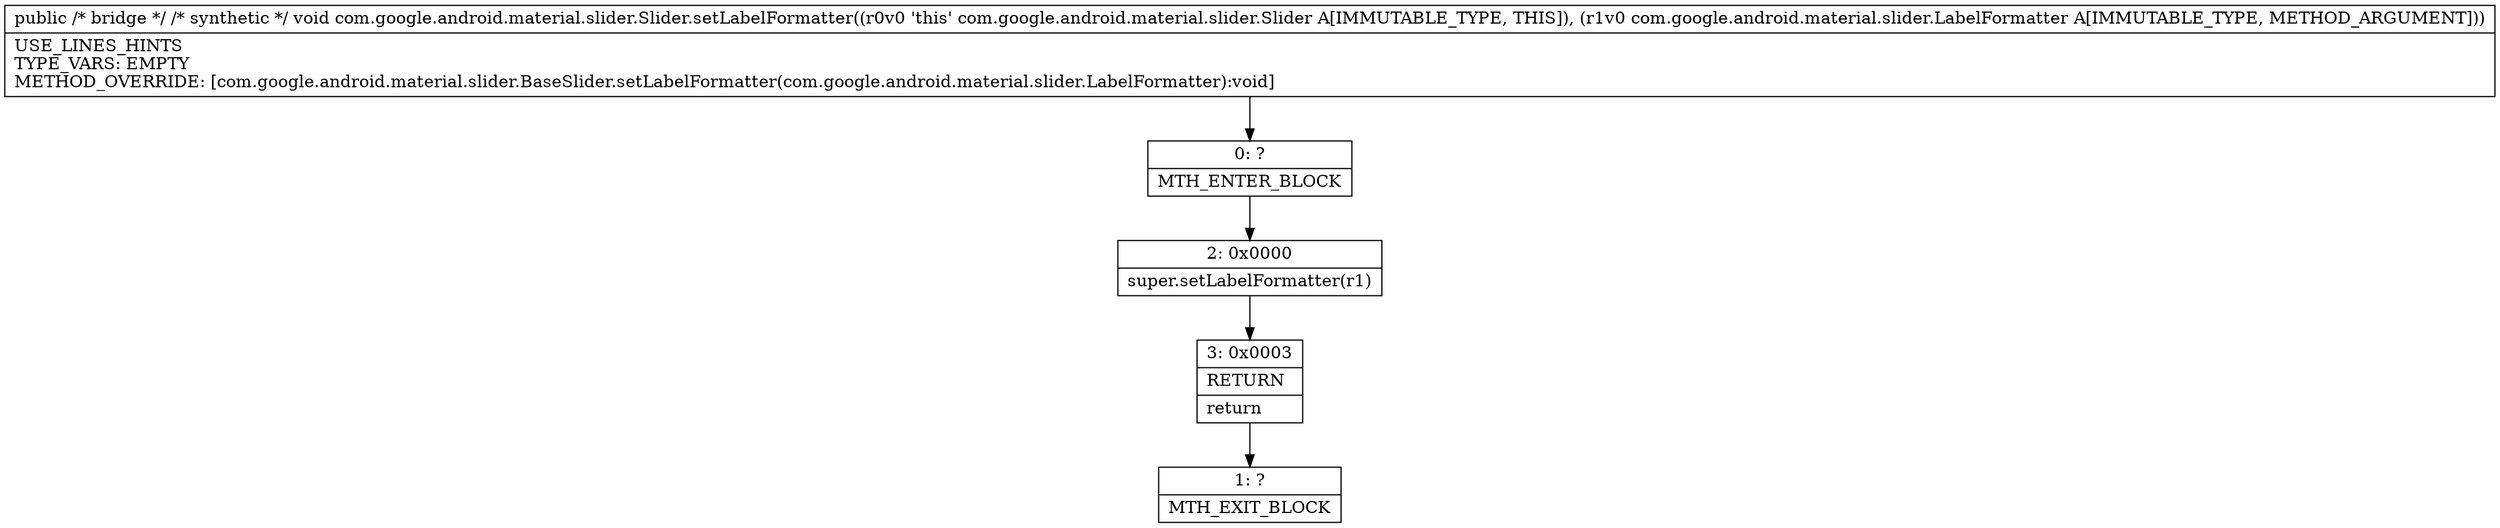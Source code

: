 digraph "CFG forcom.google.android.material.slider.Slider.setLabelFormatter(Lcom\/google\/android\/material\/slider\/LabelFormatter;)V" {
Node_0 [shape=record,label="{0\:\ ?|MTH_ENTER_BLOCK\l}"];
Node_2 [shape=record,label="{2\:\ 0x0000|super.setLabelFormatter(r1)\l}"];
Node_3 [shape=record,label="{3\:\ 0x0003|RETURN\l|return\l}"];
Node_1 [shape=record,label="{1\:\ ?|MTH_EXIT_BLOCK\l}"];
MethodNode[shape=record,label="{public \/* bridge *\/ \/* synthetic *\/ void com.google.android.material.slider.Slider.setLabelFormatter((r0v0 'this' com.google.android.material.slider.Slider A[IMMUTABLE_TYPE, THIS]), (r1v0 com.google.android.material.slider.LabelFormatter A[IMMUTABLE_TYPE, METHOD_ARGUMENT]))  | USE_LINES_HINTS\lTYPE_VARS: EMPTY\lMETHOD_OVERRIDE: [com.google.android.material.slider.BaseSlider.setLabelFormatter(com.google.android.material.slider.LabelFormatter):void]\l}"];
MethodNode -> Node_0;Node_0 -> Node_2;
Node_2 -> Node_3;
Node_3 -> Node_1;
}

